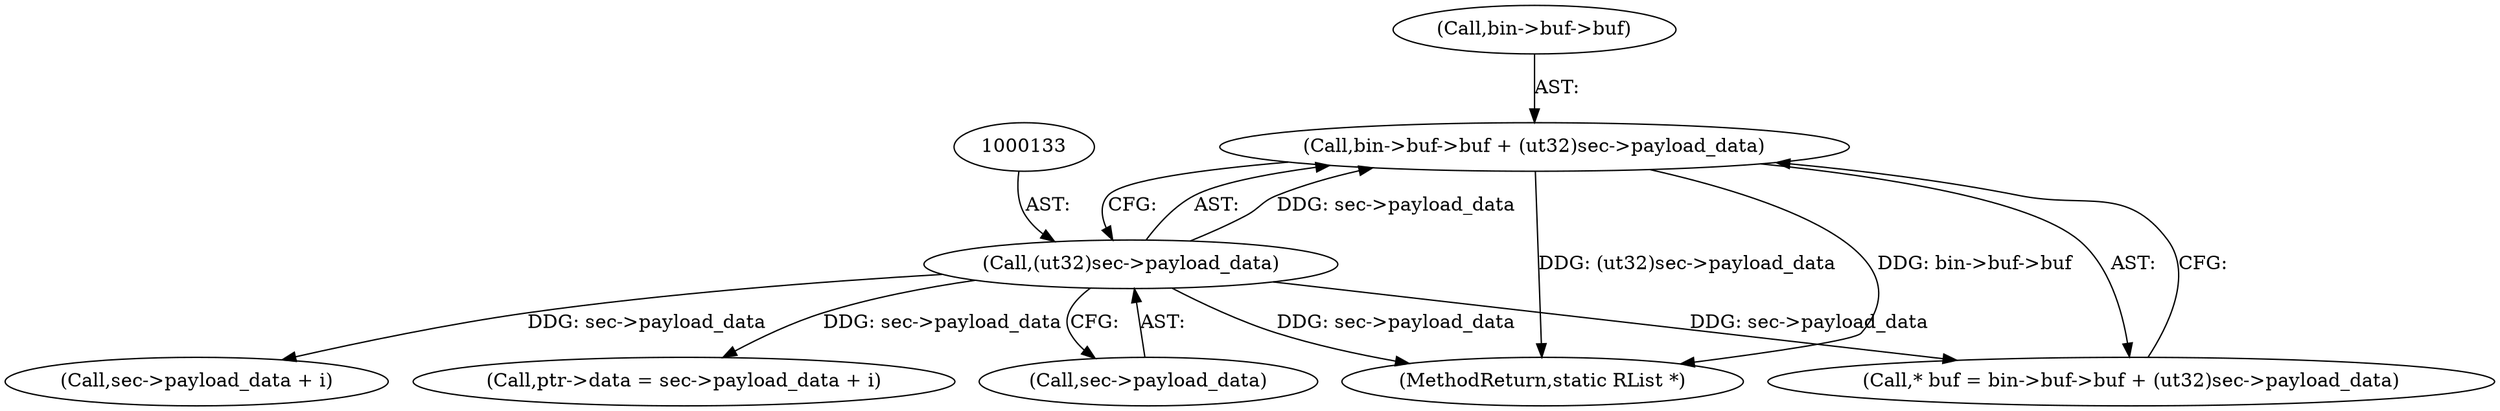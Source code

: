 digraph "0_radare2_d2632f6483a3ceb5d8e0a5fb11142c51c43978b4_0@pointer" {
"1000126" [label="(Call,bin->buf->buf + (ut32)sec->payload_data)"];
"1000132" [label="(Call,(ut32)sec->payload_data)"];
"1000127" [label="(Call,bin->buf->buf)"];
"1000132" [label="(Call,(ut32)sec->payload_data)"];
"1000246" [label="(Call,ptr->data = sec->payload_data + i)"];
"1000250" [label="(Call,sec->payload_data + i)"];
"1000263" [label="(MethodReturn,static RList *)"];
"1000124" [label="(Call,* buf = bin->buf->buf + (ut32)sec->payload_data)"];
"1000126" [label="(Call,bin->buf->buf + (ut32)sec->payload_data)"];
"1000134" [label="(Call,sec->payload_data)"];
"1000126" -> "1000124"  [label="AST: "];
"1000126" -> "1000132"  [label="CFG: "];
"1000127" -> "1000126"  [label="AST: "];
"1000132" -> "1000126"  [label="AST: "];
"1000124" -> "1000126"  [label="CFG: "];
"1000126" -> "1000263"  [label="DDG: (ut32)sec->payload_data"];
"1000126" -> "1000263"  [label="DDG: bin->buf->buf"];
"1000132" -> "1000126"  [label="DDG: sec->payload_data"];
"1000132" -> "1000134"  [label="CFG: "];
"1000133" -> "1000132"  [label="AST: "];
"1000134" -> "1000132"  [label="AST: "];
"1000132" -> "1000263"  [label="DDG: sec->payload_data"];
"1000132" -> "1000124"  [label="DDG: sec->payload_data"];
"1000132" -> "1000246"  [label="DDG: sec->payload_data"];
"1000132" -> "1000250"  [label="DDG: sec->payload_data"];
}
